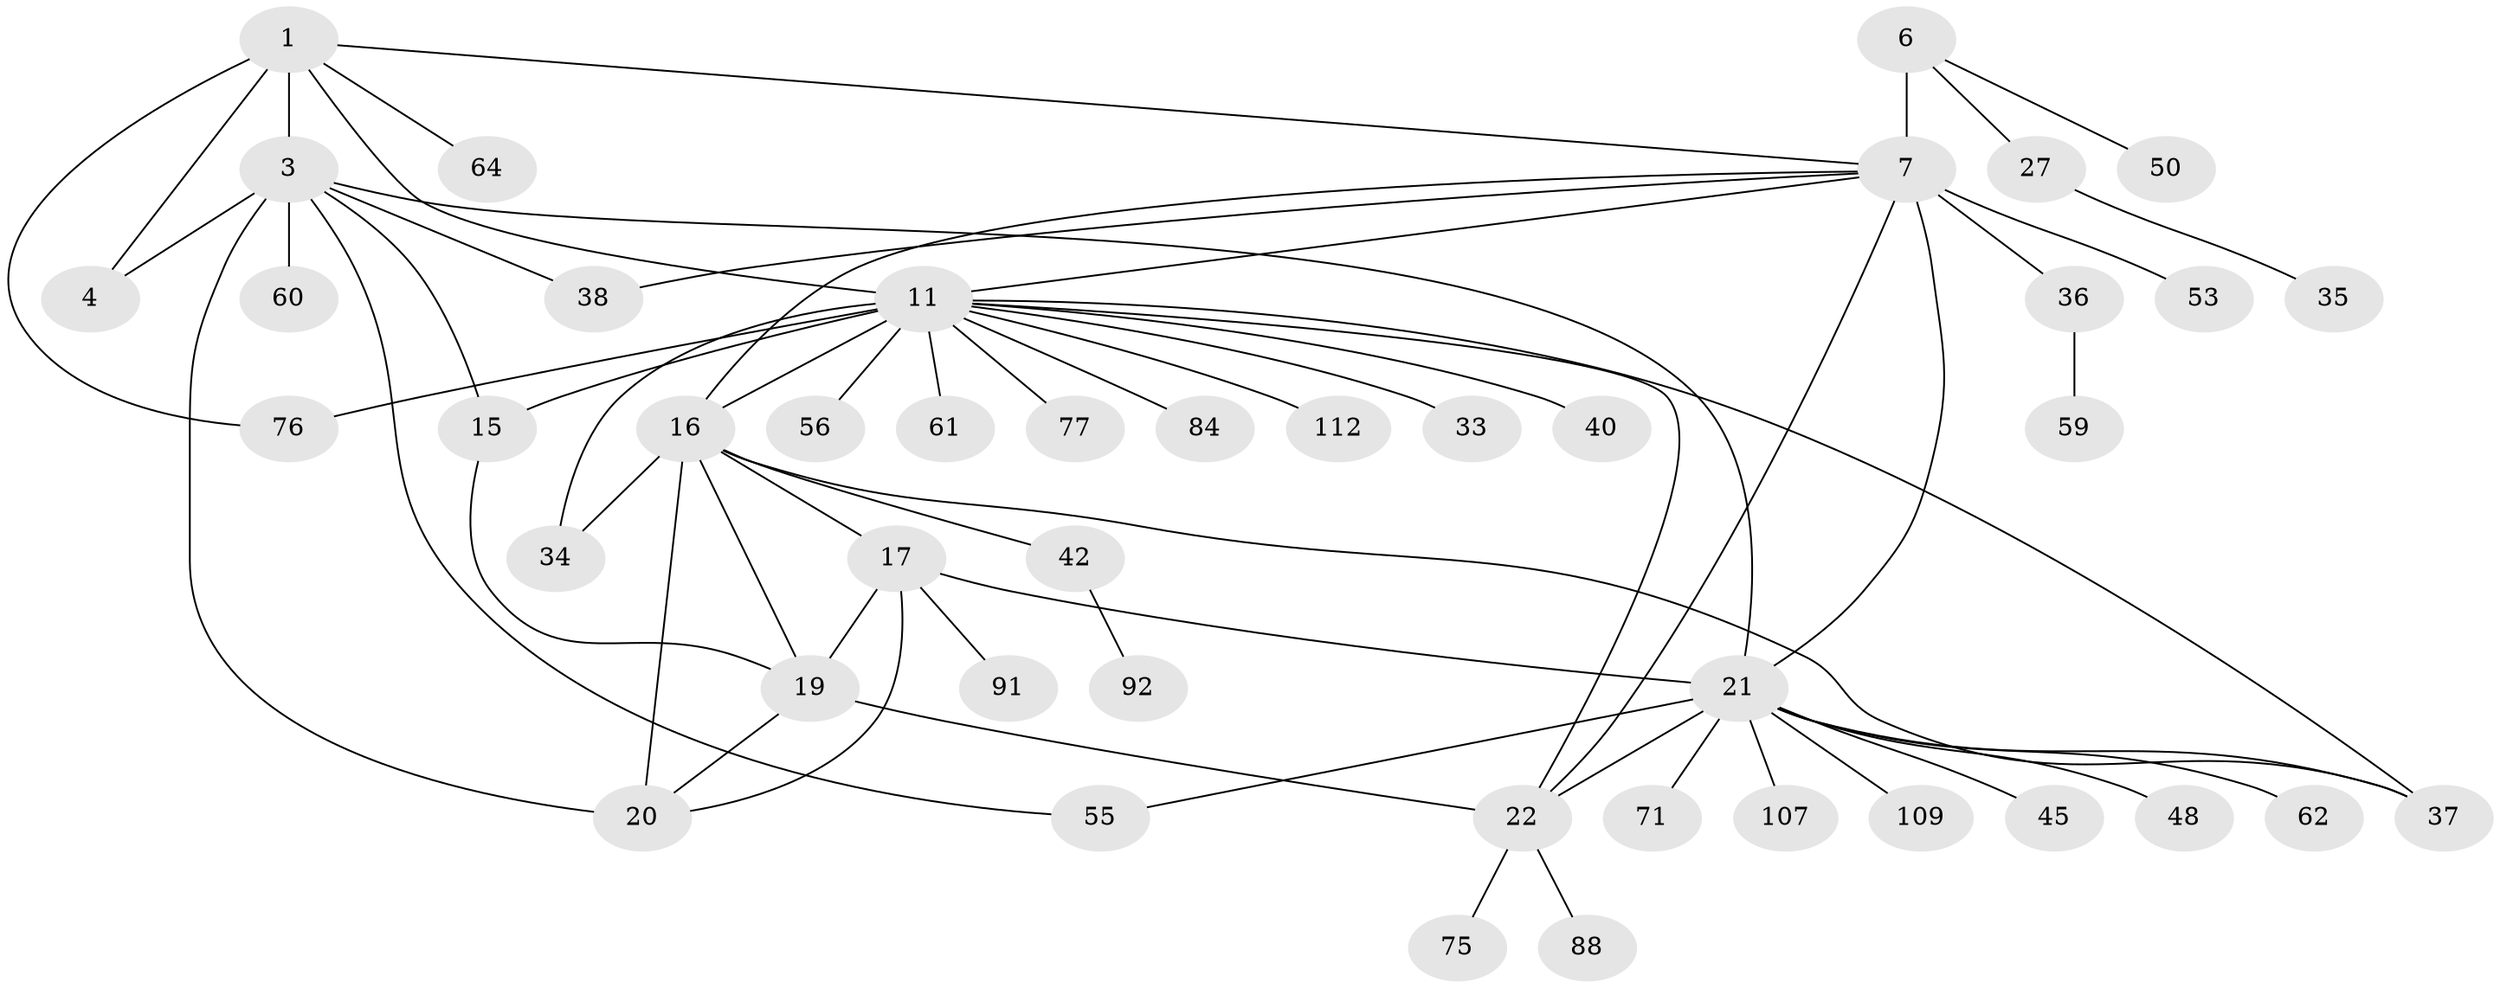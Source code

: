 // original degree distribution, {7: 0.044642857142857144, 6: 0.026785714285714284, 4: 0.017857142857142856, 10: 0.017857142857142856, 5: 0.017857142857142856, 9: 0.05357142857142857, 8: 0.044642857142857144, 11: 0.008928571428571428, 1: 0.5178571428571429, 2: 0.21428571428571427, 3: 0.03571428571428571}
// Generated by graph-tools (version 1.1) at 2025/19/03/04/25 18:19:33]
// undirected, 44 vertices, 63 edges
graph export_dot {
graph [start="1"]
  node [color=gray90,style=filled];
  1 [super="+73+2"];
  3 [super="+5+58"];
  4;
  6 [super="+10+103"];
  7 [super="+9+8"];
  11 [super="+14+80+12"];
  15 [super="+28+82+100"];
  16 [super="+18+93+87+47"];
  17 [super="+46"];
  19 [super="+102+29"];
  20 [super="+51+26+43+32"];
  21 [super="+67+24+94"];
  22 [super="+23+49"];
  27 [super="+98+79"];
  33;
  34 [super="+65"];
  35;
  36;
  37 [super="+52"];
  38;
  40;
  42 [super="+68"];
  45;
  48;
  50;
  53;
  55;
  56 [super="+74"];
  59;
  60;
  61 [super="+66"];
  62 [super="+108"];
  64 [super="+89"];
  71;
  75;
  76;
  77 [super="+105"];
  84;
  88;
  91;
  92;
  107;
  109;
  112;
  1 -- 3 [weight=4];
  1 -- 4 [weight=2];
  1 -- 64;
  1 -- 76;
  1 -- 7;
  1 -- 11;
  3 -- 4 [weight=2];
  3 -- 15;
  3 -- 38;
  3 -- 20;
  3 -- 21;
  3 -- 55;
  3 -- 60;
  6 -- 7 [weight=6];
  6 -- 50;
  6 -- 27;
  7 -- 53;
  7 -- 16;
  7 -- 36;
  7 -- 11;
  7 -- 38;
  7 -- 22;
  7 -- 21;
  11 -- 15 [weight=4];
  11 -- 33;
  11 -- 40;
  11 -- 77;
  11 -- 112;
  11 -- 84;
  11 -- 22;
  11 -- 34;
  11 -- 37;
  11 -- 76;
  11 -- 16;
  11 -- 56;
  11 -- 61;
  15 -- 19;
  16 -- 17 [weight=2];
  16 -- 19 [weight=2];
  16 -- 20 [weight=2];
  16 -- 34;
  16 -- 37;
  16 -- 42;
  17 -- 19;
  17 -- 20;
  17 -- 91;
  17 -- 21;
  19 -- 20;
  19 -- 22;
  21 -- 22 [weight=6];
  21 -- 109;
  21 -- 37;
  21 -- 71;
  21 -- 107;
  21 -- 45;
  21 -- 48;
  21 -- 55;
  21 -- 62;
  22 -- 75;
  22 -- 88;
  27 -- 35;
  36 -- 59;
  42 -- 92;
}
